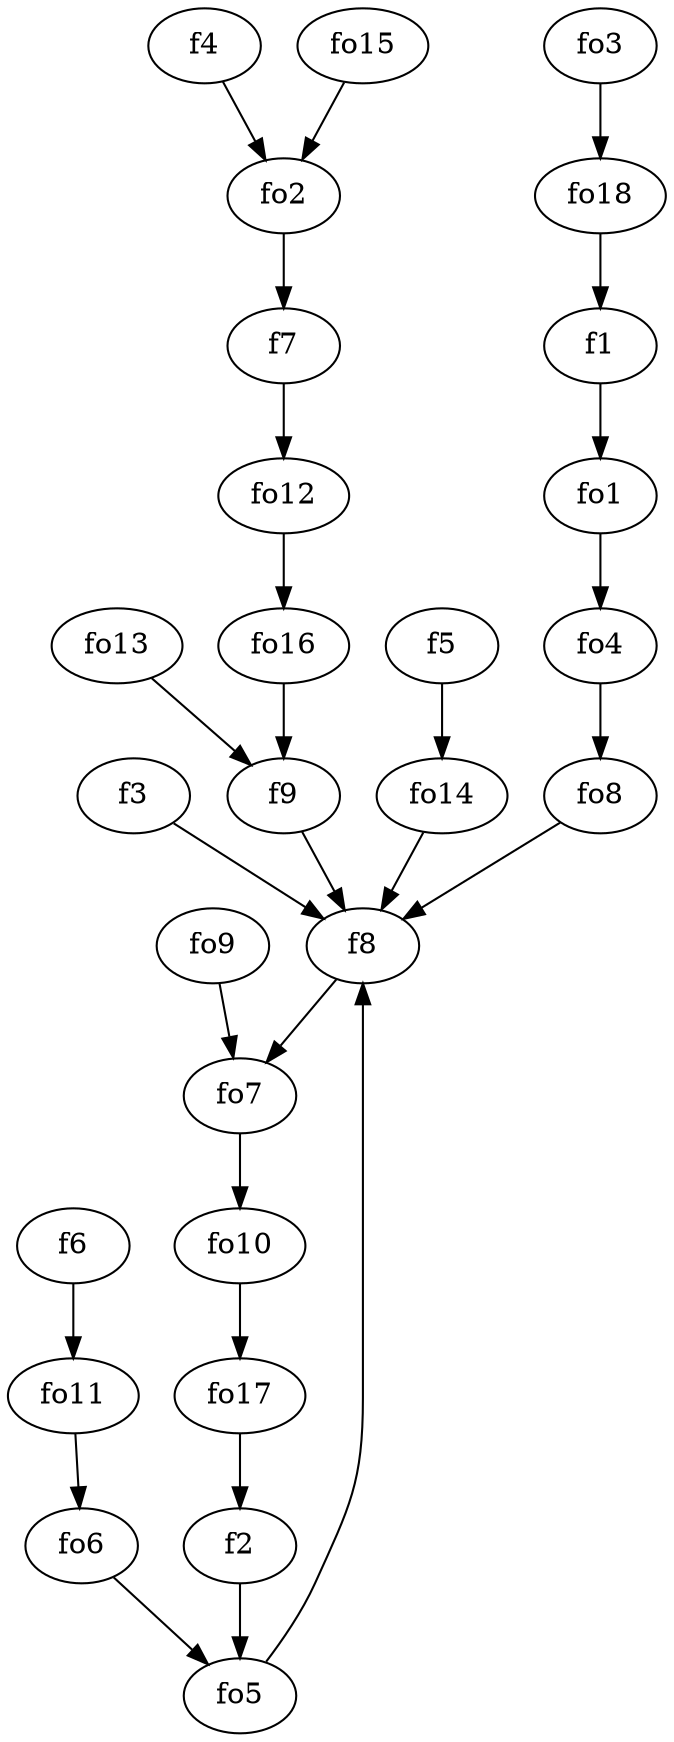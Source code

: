 strict digraph  {
f1;
f2;
f3;
f4;
f5;
f6;
f7;
f8;
f9;
fo1;
fo2;
fo3;
fo4;
fo5;
fo6;
fo7;
fo8;
fo9;
fo10;
fo11;
fo12;
fo13;
fo14;
fo15;
fo16;
fo17;
fo18;
f1 -> fo1  [weight=2];
f2 -> fo5  [weight=2];
f3 -> f8  [weight=2];
f4 -> fo2  [weight=2];
f5 -> fo14  [weight=2];
f6 -> fo11  [weight=2];
f7 -> fo12  [weight=2];
f8 -> fo7  [weight=2];
f9 -> f8  [weight=2];
fo1 -> fo4  [weight=2];
fo2 -> f7  [weight=2];
fo3 -> fo18  [weight=2];
fo4 -> fo8  [weight=2];
fo5 -> f8  [weight=2];
fo6 -> fo5  [weight=2];
fo7 -> fo10  [weight=2];
fo8 -> f8  [weight=2];
fo9 -> fo7  [weight=2];
fo10 -> fo17  [weight=2];
fo11 -> fo6  [weight=2];
fo12 -> fo16  [weight=2];
fo13 -> f9  [weight=2];
fo14 -> f8  [weight=2];
fo15 -> fo2  [weight=2];
fo16 -> f9  [weight=2];
fo17 -> f2  [weight=2];
fo18 -> f1  [weight=2];
}
